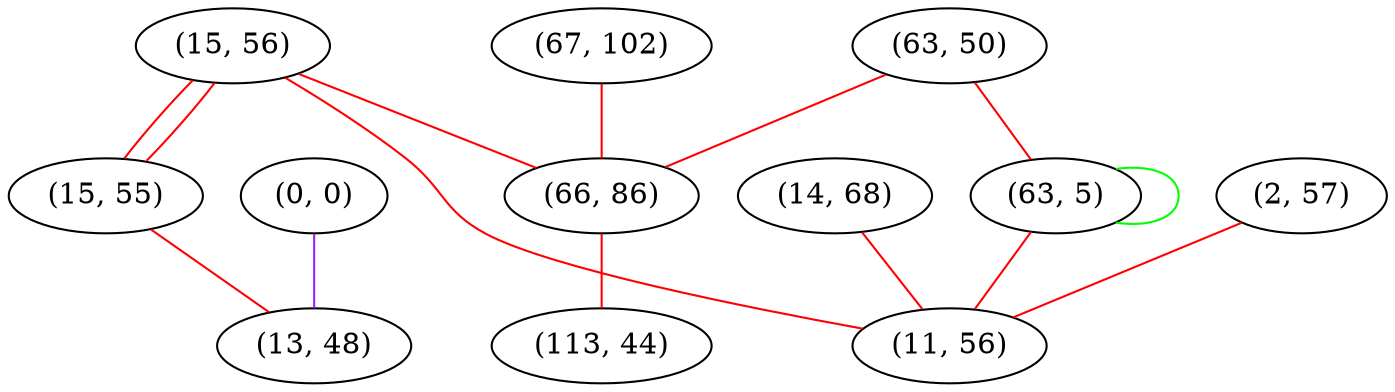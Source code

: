 graph "" {
"(0, 0)";
"(15, 56)";
"(15, 55)";
"(63, 50)";
"(14, 68)";
"(67, 102)";
"(63, 5)";
"(13, 48)";
"(66, 86)";
"(2, 57)";
"(11, 56)";
"(113, 44)";
"(0, 0)" -- "(13, 48)"  [color=purple, key=0, weight=4];
"(15, 56)" -- "(11, 56)"  [color=red, key=0, weight=1];
"(15, 56)" -- "(66, 86)"  [color=red, key=0, weight=1];
"(15, 56)" -- "(15, 55)"  [color=red, key=0, weight=1];
"(15, 56)" -- "(15, 55)"  [color=red, key=1, weight=1];
"(15, 55)" -- "(13, 48)"  [color=red, key=0, weight=1];
"(63, 50)" -- "(63, 5)"  [color=red, key=0, weight=1];
"(63, 50)" -- "(66, 86)"  [color=red, key=0, weight=1];
"(14, 68)" -- "(11, 56)"  [color=red, key=0, weight=1];
"(67, 102)" -- "(66, 86)"  [color=red, key=0, weight=1];
"(63, 5)" -- "(11, 56)"  [color=red, key=0, weight=1];
"(63, 5)" -- "(63, 5)"  [color=green, key=0, weight=2];
"(66, 86)" -- "(113, 44)"  [color=red, key=0, weight=1];
"(2, 57)" -- "(11, 56)"  [color=red, key=0, weight=1];
}
